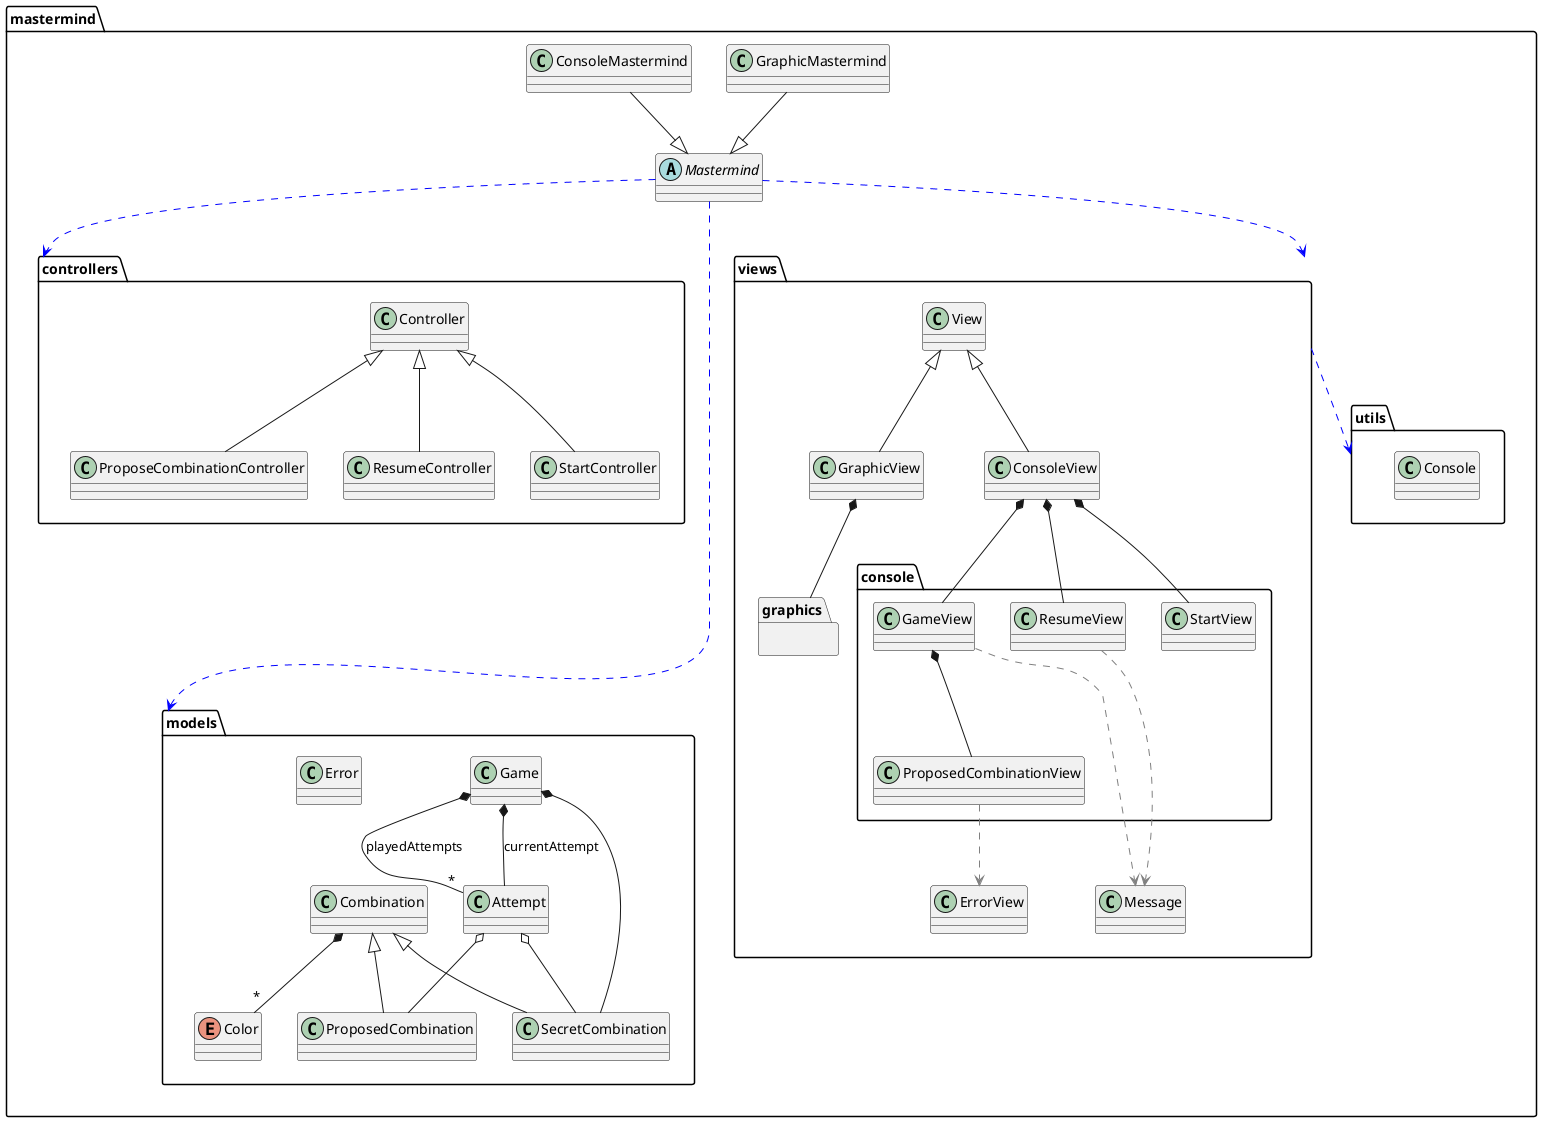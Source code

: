 @startuml
skinparam {
    BoundaryBackgroundColor #629EF9
    BoundaryBorderColor black
    BoundaryFontSize 12
    BoundarySize 10
    ControlBackgroundColor #b5bd68
    ControlBorderColor #718c00
    EntityBackgroundColor #F2AC4E
    EntityBorderColor black
}

package mastermind {

abstract class Mastermind
class ConsoleMastermind
class GraphicMastermind

package controllers {
    class Controller
    class ProposeCombinationController
    class ResumeController
    class StartController
}

package models {

    class Game
    class Combination
    class SecretCombination
    class ProposedCombination
    Enum Color
    class Attempt
    class Error

}
package utils {
    class Console
}



package views {

    class ErrorView
    class Message
    class View
    class GraphicView
    class ConsoleView

    package console{
        class StartView
        class ProposedCombinationView
        class ResumeView
        class GameView
}


    package graphics {

    }

}
Mastermind .[#blue]down....> models
Mastermind .[#blue]down.> views
Mastermind .[#blue]down.> controllers

views .[#blue]down.> utils

Mastermind <|-up- ConsoleMastermind
Mastermind <|-up- GraphicMastermind
View <|-- ConsoleView
View <|-- GraphicView


ConsoleView *-- GameView
ConsoleView *-- ResumeView
ConsoleView *-- StartView
GameView *-- ProposedCombinationView
GameView .[#grey]..> Message
ResumeView .[#grey].> Message
ProposedCombinationView .[#grey].> ErrorView

Combination <|-- ProposedCombination
Combination <|-- SecretCombination
Attempt o-- ProposedCombination
Attempt o-- SecretCombination
Combination *-- "*" Color
Game *-- SecretCombination
Game *-- "*" Attempt : playedAttempts
Game *-- Attempt : currentAttempt
GraphicView *-- graphics

Controller <|-- StartController
Controller <|-- ResumeController
Controller <|-- ProposeCombinationController


}


@enduml